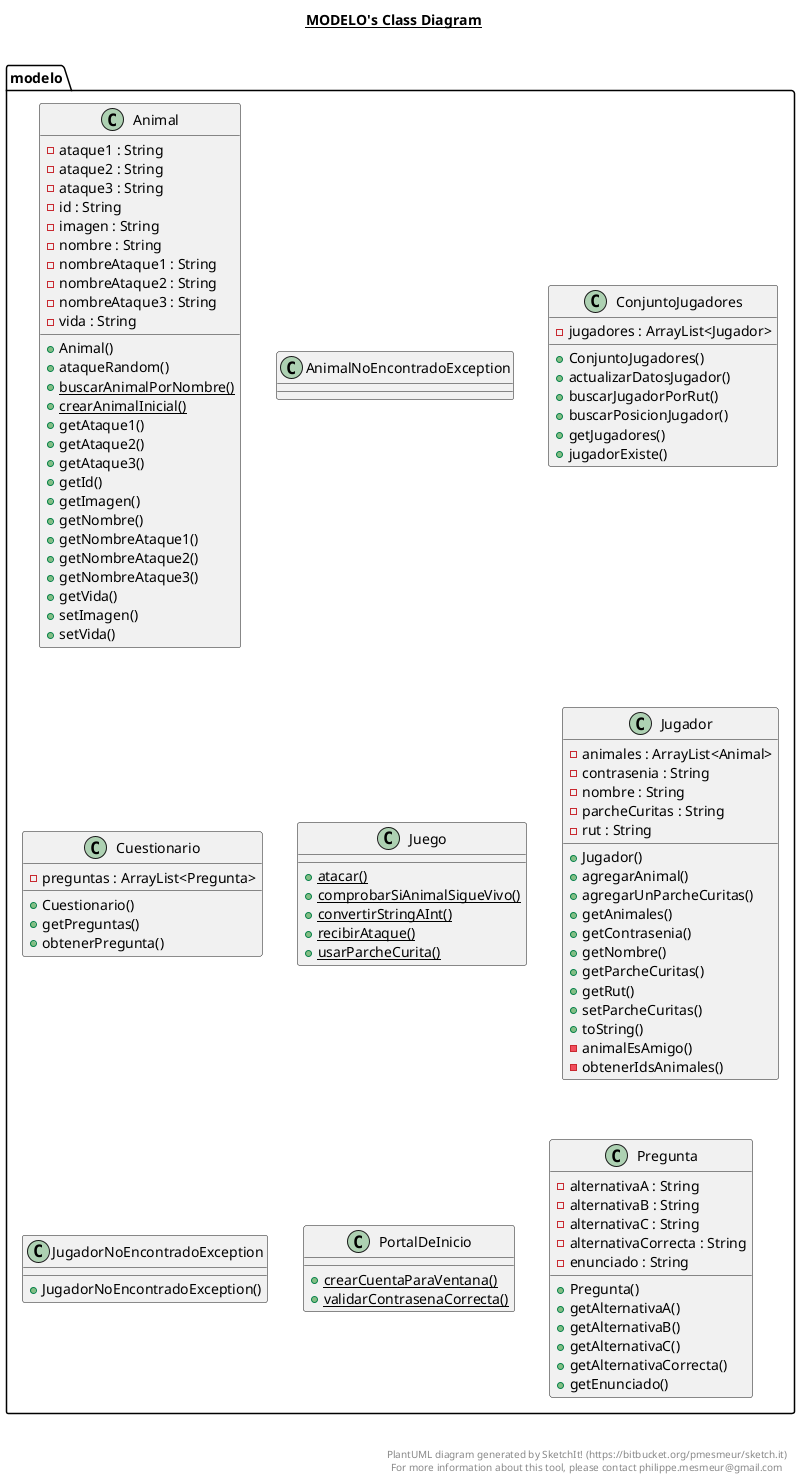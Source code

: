 @startuml

title __MODELO's Class Diagram__\n

  namespace modelo {
    class modelo.Animal {
        - ataque1 : String
        - ataque2 : String
        - ataque3 : String
        - id : String
        - imagen : String
        - nombre : String
        - nombreAtaque1 : String
        - nombreAtaque2 : String
        - nombreAtaque3 : String
        - vida : String
        + Animal()
        + ataqueRandom()
        {static} + buscarAnimalPorNombre()
        {static} + crearAnimalInicial()
        + getAtaque1()
        + getAtaque2()
        + getAtaque3()
        + getId()
        + getImagen()
        + getNombre()
        + getNombreAtaque1()
        + getNombreAtaque2()
        + getNombreAtaque3()
        + getVida()
        + setImagen()
        + setVida()
    }
  }
  

  namespace modelo {
    class modelo.AnimalNoEncontradoException {
    }
  }
  

  namespace modelo {
    class modelo.ConjuntoJugadores {
        - jugadores : ArrayList<Jugador>
        + ConjuntoJugadores()
        + actualizarDatosJugador()
        + buscarJugadorPorRut()
        + buscarPosicionJugador()
        + getJugadores()
        + jugadorExiste()
    }
  }
  

  namespace modelo {
    class modelo.Cuestionario {
        - preguntas : ArrayList<Pregunta>
        + Cuestionario()
        + getPreguntas()
        + obtenerPregunta()
    }
  }
  

  namespace modelo {
    class modelo.Juego {
        {static} + atacar()
        {static} + comprobarSiAnimalSigueVivo()
        {static} + convertirStringAInt()
        {static} + recibirAtaque()
        {static} + usarParcheCurita()
    }
  }
  

  namespace modelo {
    class modelo.Jugador {
        - animales : ArrayList<Animal>
        - contrasenia : String
        - nombre : String
        - parcheCuritas : String
        - rut : String
        + Jugador()
        + agregarAnimal()
        + agregarUnParcheCuritas()
        + getAnimales()
        + getContrasenia()
        + getNombre()
        + getParcheCuritas()
        + getRut()
        + setParcheCuritas()
        + toString()
        - animalEsAmigo()
        - obtenerIdsAnimales()
    }
  }
  

  namespace modelo {
    class modelo.JugadorNoEncontradoException {
        + JugadorNoEncontradoException()
    }
  }
  

  namespace modelo {
    class modelo.PortalDeInicio {
        {static} + crearCuentaParaVentana()
        {static} + validarContrasenaCorrecta()
    }
  }
  

  namespace modelo {
    class modelo.Pregunta {
        - alternativaA : String
        - alternativaB : String
        - alternativaC : String
        - alternativaCorrecta : String
        - enunciado : String
        + Pregunta()
        + getAlternativaA()
        + getAlternativaB()
        + getAlternativaC()
        + getAlternativaCorrecta()
        + getEnunciado()
    }
  }
  



right footer


PlantUML diagram generated by SketchIt! (https://bitbucket.org/pmesmeur/sketch.it)
For more information about this tool, please contact philippe.mesmeur@gmail.com
endfooter

@enduml
